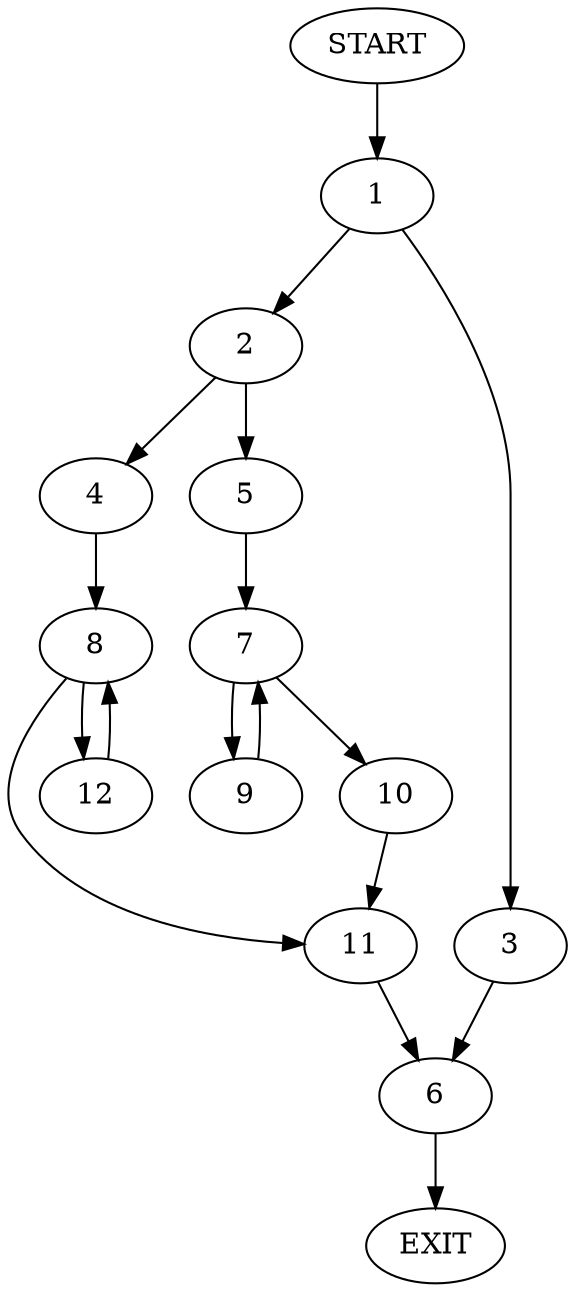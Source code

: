 digraph {
0 [label="START"]
13 [label="EXIT"]
0 -> 1
1 -> 2
1 -> 3
2 -> 4
2 -> 5
3 -> 6
5 -> 7
4 -> 8
7 -> 9
7 -> 10
10 -> 11
9 -> 7
11 -> 6
8 -> 11
8 -> 12
12 -> 8
6 -> 13
}
